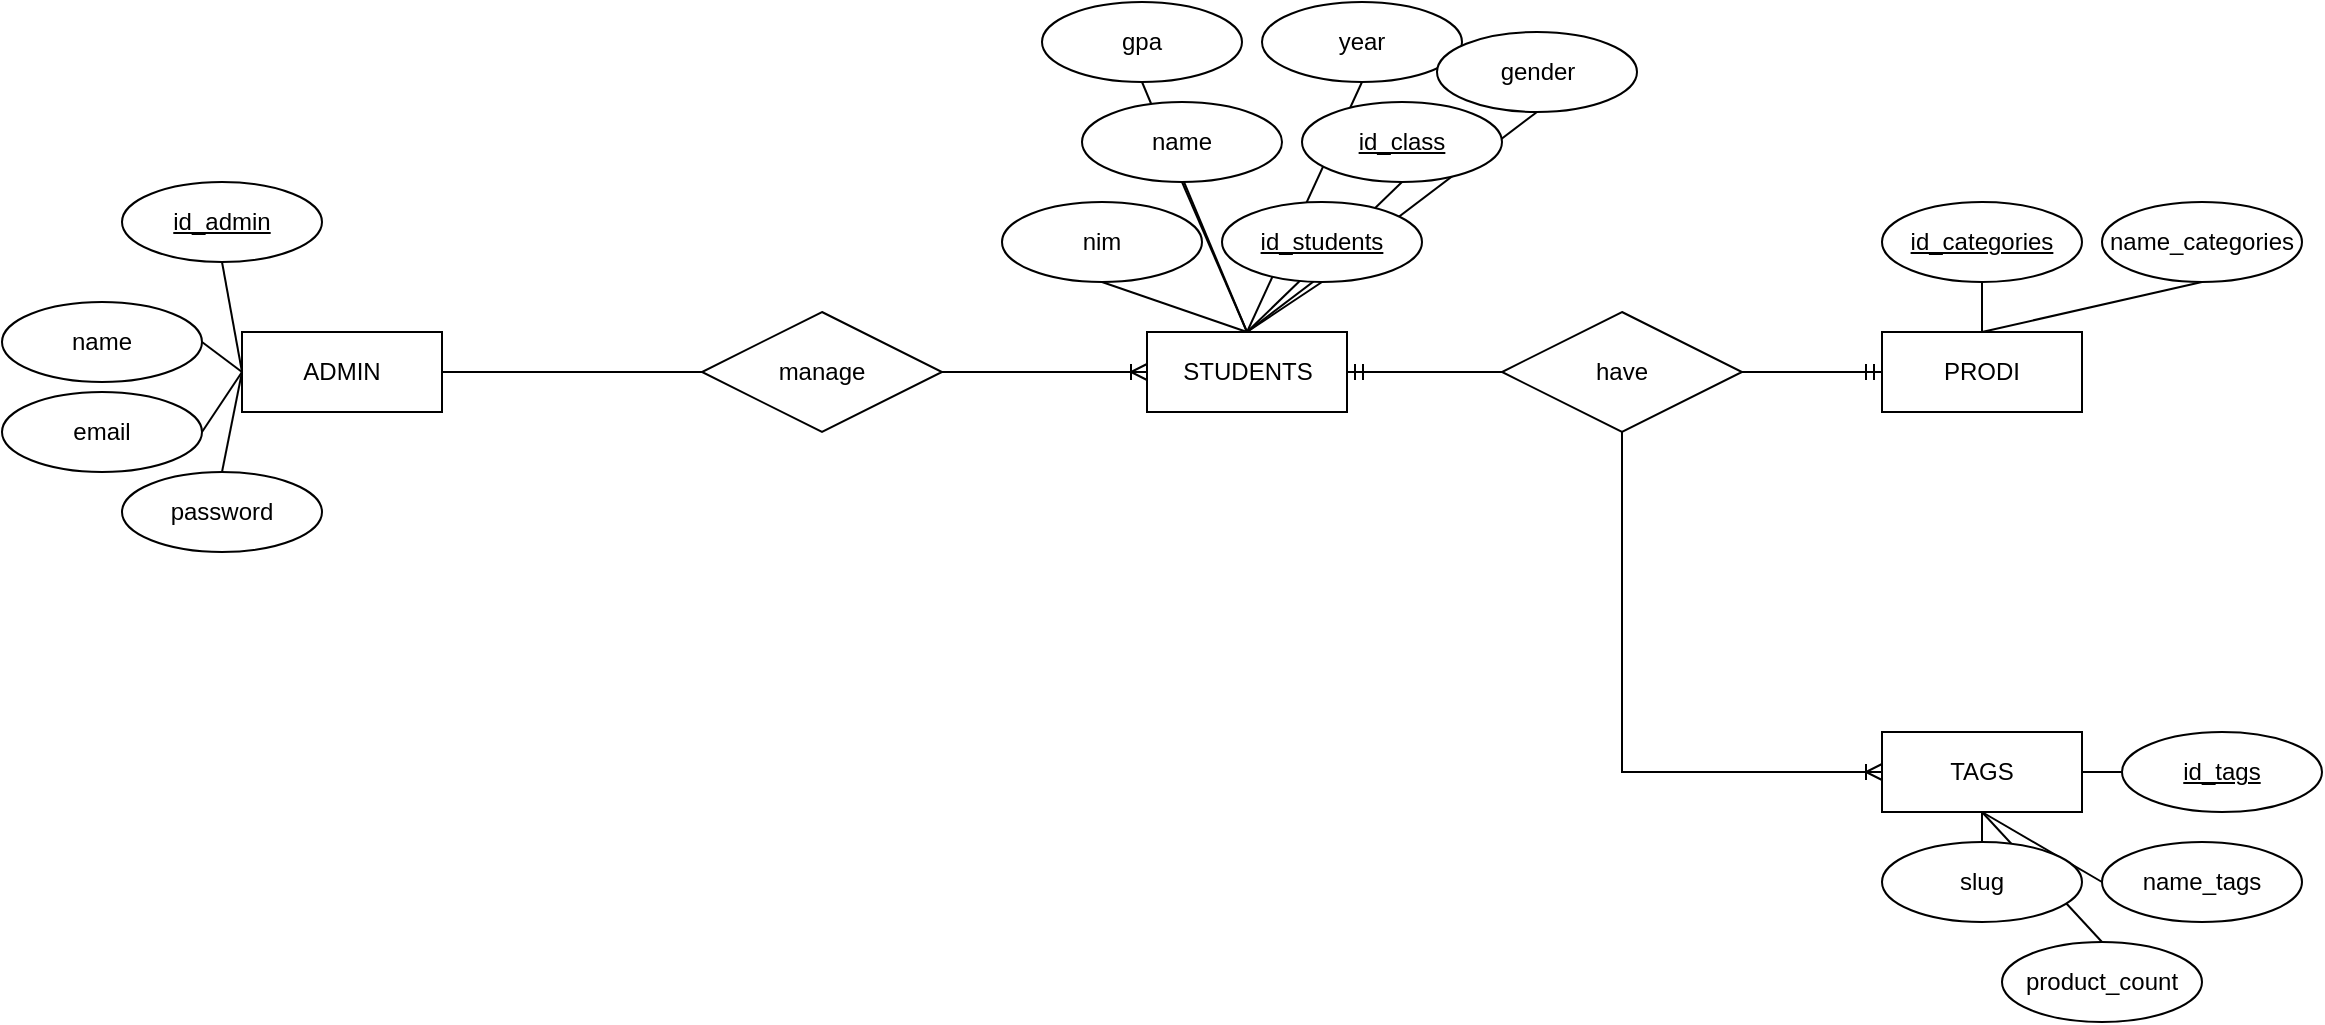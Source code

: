<mxfile version="20.7.4" type="device"><diagram id="R2lEEEUBdFMjLlhIrx00" name="Page-1"><mxGraphModel dx="1313" dy="238" grid="1" gridSize="10" guides="1" tooltips="1" connect="1" arrows="1" fold="1" page="1" pageScale="1" pageWidth="850" pageHeight="1100" math="0" shadow="0" extFonts="Permanent Marker^https://fonts.googleapis.com/css?family=Permanent+Marker"><root><mxCell id="0"/><mxCell id="1" parent="0"/><mxCell id="MQ0RXefVF72A_OZRwbiA-6" value="ADMIN" style="whiteSpace=wrap;html=1;align=center;" parent="1" vertex="1"><mxGeometry x="-20" y="300" width="100" height="40" as="geometry"/></mxCell><mxCell id="MQ0RXefVF72A_OZRwbiA-7" value="STUDENTS" style="whiteSpace=wrap;html=1;align=center;" parent="1" vertex="1"><mxGeometry x="432.5" y="300" width="100" height="40" as="geometry"/></mxCell><mxCell id="MQ0RXefVF72A_OZRwbiA-9" value="TAGS" style="whiteSpace=wrap;html=1;align=center;" parent="1" vertex="1"><mxGeometry x="800" y="500" width="100" height="40" as="geometry"/></mxCell><mxCell id="MQ0RXefVF72A_OZRwbiA-11" value="id_admin" style="ellipse;whiteSpace=wrap;html=1;align=center;fontStyle=4;" parent="1" vertex="1"><mxGeometry x="-80" y="225" width="100" height="40" as="geometry"/></mxCell><mxCell id="MQ0RXefVF72A_OZRwbiA-13" value="name" style="ellipse;whiteSpace=wrap;html=1;align=center;" parent="1" vertex="1"><mxGeometry x="-140" y="285" width="100" height="40" as="geometry"/></mxCell><mxCell id="MQ0RXefVF72A_OZRwbiA-14" value="email" style="ellipse;whiteSpace=wrap;html=1;align=center;" parent="1" vertex="1"><mxGeometry x="-140" y="330" width="100" height="40" as="geometry"/></mxCell><mxCell id="MQ0RXefVF72A_OZRwbiA-15" value="password" style="ellipse;whiteSpace=wrap;html=1;align=center;" parent="1" vertex="1"><mxGeometry x="-80" y="370" width="100" height="40" as="geometry"/></mxCell><mxCell id="MQ0RXefVF72A_OZRwbiA-19" value="nim" style="ellipse;whiteSpace=wrap;html=1;align=center;" parent="1" vertex="1"><mxGeometry x="360" y="235" width="100" height="40" as="geometry"/></mxCell><mxCell id="MQ0RXefVF72A_OZRwbiA-21" value="year" style="ellipse;whiteSpace=wrap;html=1;align=center;" parent="1" vertex="1"><mxGeometry x="490" y="135" width="100" height="40" as="geometry"/></mxCell><mxCell id="MQ0RXefVF72A_OZRwbiA-23" value="name_categories" style="ellipse;whiteSpace=wrap;html=1;align=center;" parent="1" vertex="1"><mxGeometry x="910" y="235" width="100" height="40" as="geometry"/></mxCell><mxCell id="MQ0RXefVF72A_OZRwbiA-27" value="id_tags" style="ellipse;whiteSpace=wrap;html=1;align=center;fontStyle=4;" parent="1" vertex="1"><mxGeometry x="920" y="500" width="100" height="40" as="geometry"/></mxCell><mxCell id="MQ0RXefVF72A_OZRwbiA-28" value="name_tags" style="ellipse;whiteSpace=wrap;html=1;align=center;" parent="1" vertex="1"><mxGeometry x="910" y="555" width="100" height="40" as="geometry"/></mxCell><mxCell id="MQ0RXefVF72A_OZRwbiA-30" value="product_count" style="ellipse;whiteSpace=wrap;html=1;align=center;" parent="1" vertex="1"><mxGeometry x="860" y="605" width="100" height="40" as="geometry"/></mxCell><mxCell id="MQ0RXefVF72A_OZRwbiA-44" value="" style="fontSize=12;html=1;endArrow=ERmandOne;startArrow=none;rounded=0;entryX=0;entryY=0.5;entryDx=0;entryDy=0;exitX=1;exitY=0.5;exitDx=0;exitDy=0;" parent="1" source="MQ0RXefVF72A_OZRwbiA-46" target="MQ0RXefVF72A_OZRwbiA-10" edge="1"><mxGeometry width="100" height="100" relative="1" as="geometry"><mxPoint x="610" y="400" as="sourcePoint"/><mxPoint x="710" y="300" as="targetPoint"/></mxGeometry></mxCell><mxCell id="MQ0RXefVF72A_OZRwbiA-46" value="have" style="shape=rhombus;perimeter=rhombusPerimeter;whiteSpace=wrap;html=1;align=center;" parent="1" vertex="1"><mxGeometry x="610" y="290" width="120" height="60" as="geometry"/></mxCell><mxCell id="MQ0RXefVF72A_OZRwbiA-47" value="" style="fontSize=12;html=1;endArrow=none;startArrow=ERmandOne;rounded=0;entryX=0;entryY=0.5;entryDx=0;entryDy=0;exitX=1;exitY=0.5;exitDx=0;exitDy=0;" parent="1" source="MQ0RXefVF72A_OZRwbiA-7" target="MQ0RXefVF72A_OZRwbiA-46" edge="1"><mxGeometry width="100" height="100" relative="1" as="geometry"><mxPoint x="532.5" y="320" as="sourcePoint"/><mxPoint x="800" y="320" as="targetPoint"/></mxGeometry></mxCell><mxCell id="MQ0RXefVF72A_OZRwbiA-48" value="" style="edgeStyle=orthogonalEdgeStyle;fontSize=12;html=1;endArrow=ERoneToMany;rounded=0;entryX=0;entryY=0.5;entryDx=0;entryDy=0;" parent="1" target="MQ0RXefVF72A_OZRwbiA-9" edge="1"><mxGeometry width="100" height="100" relative="1" as="geometry"><mxPoint x="670" y="350" as="sourcePoint"/><mxPoint x="800" y="380" as="targetPoint"/><Array as="points"><mxPoint x="670" y="520"/></Array></mxGeometry></mxCell><mxCell id="MQ0RXefVF72A_OZRwbiA-49" value="" style="edgeStyle=entityRelationEdgeStyle;fontSize=12;html=1;endArrow=ERoneToMany;rounded=0;exitX=1;exitY=0.5;exitDx=0;exitDy=0;entryX=0;entryY=0.5;entryDx=0;entryDy=0;startArrow=none;" parent="1" source="MQ0RXefVF72A_OZRwbiA-50" target="MQ0RXefVF72A_OZRwbiA-7" edge="1"><mxGeometry width="100" height="100" relative="1" as="geometry"><mxPoint x="280" y="440" as="sourcePoint"/><mxPoint x="380" y="340" as="targetPoint"/></mxGeometry></mxCell><mxCell id="MQ0RXefVF72A_OZRwbiA-50" value="manage" style="shape=rhombus;perimeter=rhombusPerimeter;whiteSpace=wrap;html=1;align=center;" parent="1" vertex="1"><mxGeometry x="210" y="290" width="120" height="60" as="geometry"/></mxCell><mxCell id="MQ0RXefVF72A_OZRwbiA-51" value="" style="edgeStyle=entityRelationEdgeStyle;fontSize=12;html=1;endArrow=none;rounded=0;exitX=1;exitY=0.5;exitDx=0;exitDy=0;entryX=0;entryY=0.5;entryDx=0;entryDy=0;" parent="1" source="MQ0RXefVF72A_OZRwbiA-6" target="MQ0RXefVF72A_OZRwbiA-50" edge="1"><mxGeometry width="100" height="100" relative="1" as="geometry"><mxPoint x="80" y="320" as="sourcePoint"/><mxPoint x="432.5" y="320" as="targetPoint"/></mxGeometry></mxCell><mxCell id="b9GT6146sV7vjYzZRlNt-4" value="" style="endArrow=none;html=1;rounded=0;exitX=0.5;exitY=1;exitDx=0;exitDy=0;entryX=0;entryY=0.5;entryDx=0;entryDy=0;" parent="1" source="MQ0RXefVF72A_OZRwbiA-11" target="MQ0RXefVF72A_OZRwbiA-6" edge="1"><mxGeometry relative="1" as="geometry"><mxPoint x="70" y="300" as="sourcePoint"/><mxPoint x="-20" y="320" as="targetPoint"/></mxGeometry></mxCell><mxCell id="b9GT6146sV7vjYzZRlNt-8" value="" style="endArrow=none;html=1;rounded=0;exitX=1;exitY=0.5;exitDx=0;exitDy=0;entryX=0;entryY=0.5;entryDx=0;entryDy=0;" parent="1" source="MQ0RXefVF72A_OZRwbiA-13" target="MQ0RXefVF72A_OZRwbiA-6" edge="1"><mxGeometry relative="1" as="geometry"><mxPoint x="50" y="249.76" as="sourcePoint"/><mxPoint x="210" y="249.76" as="targetPoint"/></mxGeometry></mxCell><mxCell id="b9GT6146sV7vjYzZRlNt-9" value="" style="endArrow=none;html=1;rounded=0;exitX=0.5;exitY=1;exitDx=0;exitDy=0;entryX=0.5;entryY=0;entryDx=0;entryDy=0;" parent="1" source="MQ0RXefVF72A_OZRwbiA-19" target="MQ0RXefVF72A_OZRwbiA-7" edge="1"><mxGeometry relative="1" as="geometry"><mxPoint x="210" y="274.46" as="sourcePoint"/><mxPoint x="370" y="274.46" as="targetPoint"/></mxGeometry></mxCell><mxCell id="b9GT6146sV7vjYzZRlNt-10" value="" style="endArrow=none;html=1;rounded=0;exitX=1;exitY=0.5;exitDx=0;exitDy=0;entryX=0;entryY=0.5;entryDx=0;entryDy=0;" parent="1" source="MQ0RXefVF72A_OZRwbiA-14" target="MQ0RXefVF72A_OZRwbiA-6" edge="1"><mxGeometry relative="1" as="geometry"><mxPoint x="60" y="254.76" as="sourcePoint"/><mxPoint x="220" y="254.76" as="targetPoint"/></mxGeometry></mxCell><mxCell id="b9GT6146sV7vjYzZRlNt-11" value="" style="endArrow=none;html=1;rounded=0;exitX=0.5;exitY=0;exitDx=0;exitDy=0;entryX=0;entryY=0.5;entryDx=0;entryDy=0;" parent="1" source="MQ0RXefVF72A_OZRwbiA-15" target="MQ0RXefVF72A_OZRwbiA-6" edge="1"><mxGeometry relative="1" as="geometry"><mxPoint x="70" y="250" as="sourcePoint"/><mxPoint x="230" y="250" as="targetPoint"/></mxGeometry></mxCell><mxCell id="b9GT6146sV7vjYzZRlNt-12" value="" style="endArrow=none;html=1;rounded=0;exitX=0.5;exitY=1;exitDx=0;exitDy=0;entryX=0.5;entryY=0;entryDx=0;entryDy=0;" parent="1" source="MQ0RXefVF72A_OZRwbiA-16" target="MQ0RXefVF72A_OZRwbiA-7" edge="1"><mxGeometry relative="1" as="geometry"><mxPoint x="525" y="285" as="sourcePoint"/><mxPoint x="597.5" y="310" as="targetPoint"/></mxGeometry></mxCell><mxCell id="b9GT6146sV7vjYzZRlNt-13" value="" style="endArrow=none;html=1;rounded=0;entryX=0.5;entryY=1;entryDx=0;entryDy=0;exitX=0.5;exitY=0;exitDx=0;exitDy=0;" parent="1" source="MQ0RXefVF72A_OZRwbiA-7" target="MQ0RXefVF72A_OZRwbiA-17" edge="1"><mxGeometry relative="1" as="geometry"><mxPoint x="70" y="250" as="sourcePoint"/><mxPoint x="230" y="250" as="targetPoint"/></mxGeometry></mxCell><mxCell id="b9GT6146sV7vjYzZRlNt-14" value="" style="endArrow=none;html=1;rounded=0;entryX=0.5;entryY=1;entryDx=0;entryDy=0;exitX=0.5;exitY=0;exitDx=0;exitDy=0;" parent="1" source="MQ0RXefVF72A_OZRwbiA-7" target="MQ0RXefVF72A_OZRwbiA-18" edge="1"><mxGeometry relative="1" as="geometry"><mxPoint x="70" y="250" as="sourcePoint"/><mxPoint x="230" y="250" as="targetPoint"/></mxGeometry></mxCell><mxCell id="b9GT6146sV7vjYzZRlNt-15" value="" style="endArrow=none;html=1;rounded=0;entryX=0.5;entryY=1;entryDx=0;entryDy=0;exitX=0.5;exitY=0;exitDx=0;exitDy=0;" parent="1" source="MQ0RXefVF72A_OZRwbiA-7" target="MQ0RXefVF72A_OZRwbiA-20" edge="1"><mxGeometry relative="1" as="geometry"><mxPoint x="170" y="220" as="sourcePoint"/><mxPoint x="330" y="220" as="targetPoint"/></mxGeometry></mxCell><mxCell id="MQ0RXefVF72A_OZRwbiA-20" value="gpa" style="ellipse;whiteSpace=wrap;html=1;align=center;" parent="1" vertex="1"><mxGeometry x="380" y="135" width="100" height="40" as="geometry"/></mxCell><mxCell id="MQ0RXefVF72A_OZRwbiA-17" value="name" style="ellipse;whiteSpace=wrap;html=1;align=center;" parent="1" vertex="1"><mxGeometry x="400" y="185" width="100" height="40" as="geometry"/></mxCell><mxCell id="b9GT6146sV7vjYzZRlNt-16" value="" style="endArrow=none;html=1;rounded=0;entryX=0.5;entryY=1;entryDx=0;entryDy=0;exitX=0.5;exitY=0;exitDx=0;exitDy=0;" parent="1" source="MQ0RXefVF72A_OZRwbiA-7" target="MQ0RXefVF72A_OZRwbiA-21" edge="1"><mxGeometry relative="1" as="geometry"><mxPoint x="180" y="235" as="sourcePoint"/><mxPoint x="340" y="235" as="targetPoint"/></mxGeometry></mxCell><mxCell id="b9GT6146sV7vjYzZRlNt-17" value="" style="endArrow=none;html=1;rounded=0;entryX=0.5;entryY=1;entryDx=0;entryDy=0;exitX=0.5;exitY=0;exitDx=0;exitDy=0;" parent="1" source="MQ0RXefVF72A_OZRwbiA-10" target="MQ0RXefVF72A_OZRwbiA-22" edge="1"><mxGeometry relative="1" as="geometry"><mxPoint x="610" y="174" as="sourcePoint"/><mxPoint x="770" y="174" as="targetPoint"/></mxGeometry></mxCell><mxCell id="MQ0RXefVF72A_OZRwbiA-22" value="id_categories" style="ellipse;whiteSpace=wrap;html=1;align=center;fontStyle=4;" parent="1" vertex="1"><mxGeometry x="800" y="235" width="100" height="40" as="geometry"/></mxCell><mxCell id="b9GT6146sV7vjYzZRlNt-20" value="" style="endArrow=none;html=1;rounded=0;entryX=0.5;entryY=1;entryDx=0;entryDy=0;exitX=0.5;exitY=0;exitDx=0;exitDy=0;" parent="1" source="MQ0RXefVF72A_OZRwbiA-10" target="MQ0RXefVF72A_OZRwbiA-23" edge="1"><mxGeometry relative="1" as="geometry"><mxPoint x="730" y="150" as="sourcePoint"/><mxPoint x="890" y="150" as="targetPoint"/></mxGeometry></mxCell><mxCell id="MQ0RXefVF72A_OZRwbiA-10" value="PRODI" style="whiteSpace=wrap;html=1;align=center;" parent="1" vertex="1"><mxGeometry x="800" y="300" width="100" height="40" as="geometry"/></mxCell><mxCell id="b9GT6146sV7vjYzZRlNt-23" value="" style="endArrow=none;html=1;rounded=0;entryX=0;entryY=0.5;entryDx=0;entryDy=0;exitX=1;exitY=0.5;exitDx=0;exitDy=0;" parent="1" source="MQ0RXefVF72A_OZRwbiA-9" target="MQ0RXefVF72A_OZRwbiA-27" edge="1"><mxGeometry relative="1" as="geometry"><mxPoint x="920" y="450" as="sourcePoint"/><mxPoint x="860" y="429.5" as="targetPoint"/></mxGeometry></mxCell><mxCell id="b9GT6146sV7vjYzZRlNt-24" value="" style="endArrow=none;html=1;rounded=0;entryX=0;entryY=0.5;entryDx=0;entryDy=0;exitX=0.5;exitY=1;exitDx=0;exitDy=0;" parent="1" source="MQ0RXefVF72A_OZRwbiA-9" target="MQ0RXefVF72A_OZRwbiA-28" edge="1"><mxGeometry relative="1" as="geometry"><mxPoint x="830" y="460" as="sourcePoint"/><mxPoint x="990" y="460" as="targetPoint"/></mxGeometry></mxCell><mxCell id="b9GT6146sV7vjYzZRlNt-25" value="" style="endArrow=none;html=1;rounded=0;entryX=0.5;entryY=0;entryDx=0;entryDy=0;exitX=0.5;exitY=1;exitDx=0;exitDy=0;" parent="1" source="MQ0RXefVF72A_OZRwbiA-9" target="MQ0RXefVF72A_OZRwbiA-29" edge="1"><mxGeometry relative="1" as="geometry"><mxPoint x="780" y="460" as="sourcePoint"/><mxPoint x="940" y="460" as="targetPoint"/></mxGeometry></mxCell><mxCell id="b9GT6146sV7vjYzZRlNt-26" value="" style="endArrow=none;html=1;rounded=0;exitX=0.5;exitY=0;exitDx=0;exitDy=0;entryX=0.5;entryY=1;entryDx=0;entryDy=0;" parent="1" source="MQ0RXefVF72A_OZRwbiA-30" target="MQ0RXefVF72A_OZRwbiA-9" edge="1"><mxGeometry relative="1" as="geometry"><mxPoint x="830" y="470" as="sourcePoint"/><mxPoint x="990" y="470" as="targetPoint"/></mxGeometry></mxCell><mxCell id="MQ0RXefVF72A_OZRwbiA-29" value="slug" style="ellipse;whiteSpace=wrap;html=1;align=center;" parent="1" vertex="1"><mxGeometry x="800" y="555" width="100" height="40" as="geometry"/></mxCell><mxCell id="WIa1a8ReudfzQKJmmPTN-1" value="gender" style="ellipse;whiteSpace=wrap;html=1;align=center;" vertex="1" parent="1"><mxGeometry x="577.5" y="150" width="100" height="40" as="geometry"/></mxCell><mxCell id="WIa1a8ReudfzQKJmmPTN-2" value="" style="endArrow=none;html=1;rounded=0;entryX=0.5;entryY=1;entryDx=0;entryDy=0;exitX=0.5;exitY=0;exitDx=0;exitDy=0;" edge="1" target="WIa1a8ReudfzQKJmmPTN-1" parent="1" source="MQ0RXefVF72A_OZRwbiA-7"><mxGeometry relative="1" as="geometry"><mxPoint x="570" y="315" as="sourcePoint"/><mxPoint x="427.5" y="250" as="targetPoint"/></mxGeometry></mxCell><mxCell id="MQ0RXefVF72A_OZRwbiA-18" value="id_class" style="ellipse;whiteSpace=wrap;html=1;align=center;fontStyle=4;" parent="1" vertex="1"><mxGeometry x="510" y="185" width="100" height="40" as="geometry"/></mxCell><mxCell id="MQ0RXefVF72A_OZRwbiA-16" value="id_students" style="ellipse;whiteSpace=wrap;html=1;align=center;fontStyle=4;" parent="1" vertex="1"><mxGeometry x="470" y="235" width="100" height="40" as="geometry"/></mxCell></root></mxGraphModel></diagram></mxfile>